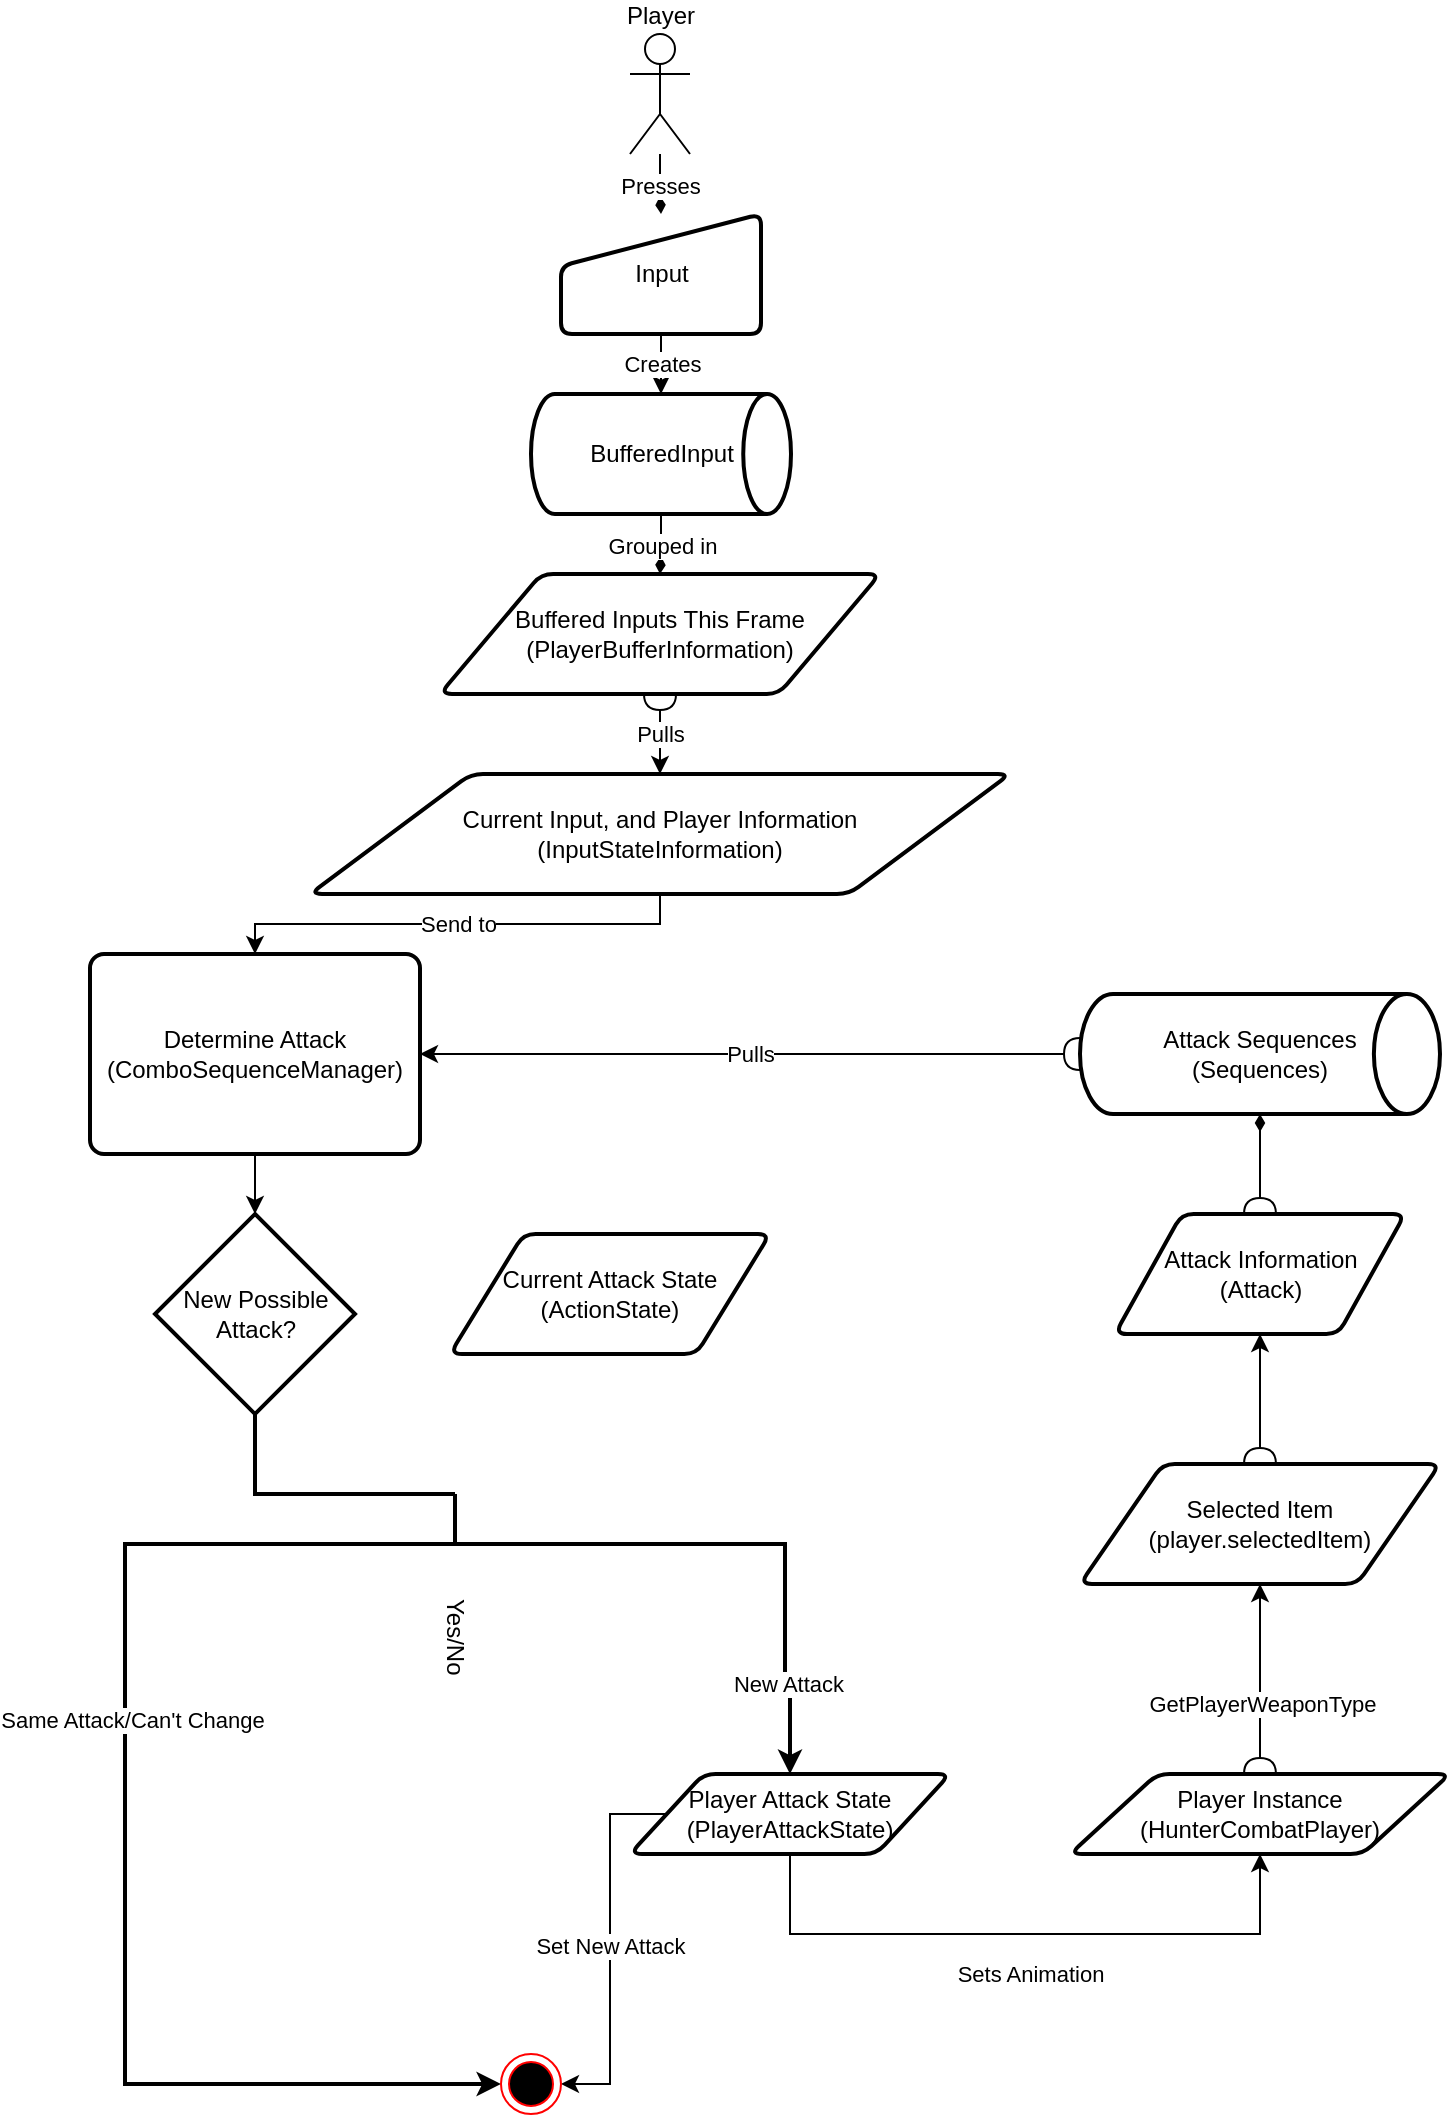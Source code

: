 <mxfile version="14.1.8" type="device"><diagram id="UyXl4t8kCccTHeGMWQIS" name="Page-1"><mxGraphModel dx="1002" dy="743" grid="1" gridSize="10" guides="1" tooltips="1" connect="1" arrows="1" fold="1" page="1" pageScale="1" pageWidth="850" pageHeight="1100" math="0" shadow="0"><root><mxCell id="0"/><mxCell id="1" parent="0"/><mxCell id="UzTUSoBMRouSCwVCAfXn-3" value="Presses" style="edgeStyle=orthogonalEdgeStyle;rounded=0;orthogonalLoop=1;jettySize=auto;html=1;entryX=0.5;entryY=0;entryDx=0;entryDy=0;endArrow=diamondThin;endFill=1;" parent="1" source="UzTUSoBMRouSCwVCAfXn-1" edge="1" target="UzTUSoBMRouSCwVCAfXn-4"><mxGeometry relative="1" as="geometry"><mxPoint x="425" y="170" as="targetPoint"/></mxGeometry></mxCell><mxCell id="UzTUSoBMRouSCwVCAfXn-1" value="Player" style="shape=umlActor;verticalLabelPosition=top;verticalAlign=bottom;html=1;outlineConnect=0;labelPosition=center;align=center;" parent="1" vertex="1"><mxGeometry x="410" y="20" width="30" height="60" as="geometry"/></mxCell><mxCell id="UzTUSoBMRouSCwVCAfXn-12" value="Creates" style="edgeStyle=orthogonalEdgeStyle;rounded=0;orthogonalLoop=1;jettySize=auto;html=1;entryX=0.5;entryY=0;entryDx=0;entryDy=0;" parent="1" source="UzTUSoBMRouSCwVCAfXn-4" target="UzTUSoBMRouSCwVCAfXn-9" edge="1"><mxGeometry relative="1" as="geometry"/></mxCell><mxCell id="UzTUSoBMRouSCwVCAfXn-4" value="Input" style="html=1;strokeWidth=2;shape=manualInput;whiteSpace=wrap;rounded=1;size=26;arcSize=11;" parent="1" vertex="1"><mxGeometry x="375.5" y="110" width="100" height="60" as="geometry"/></mxCell><mxCell id="jiflm_5ppqm-BEZB51xc-7" style="edgeStyle=orthogonalEdgeStyle;rounded=0;orthogonalLoop=1;jettySize=auto;html=1;entryX=0.5;entryY=1;entryDx=0;entryDy=0;startArrow=halfCircle;startFill=0;endArrow=classic;endFill=1;" edge="1" parent="1" source="UzTUSoBMRouSCwVCAfXn-5" target="UzTUSoBMRouSCwVCAfXn-18"><mxGeometry relative="1" as="geometry"/></mxCell><mxCell id="jiflm_5ppqm-BEZB51xc-8" style="edgeStyle=orthogonalEdgeStyle;rounded=0;orthogonalLoop=1;jettySize=auto;html=1;entryX=0.5;entryY=0;entryDx=0;entryDy=0;startArrow=classic;startFill=1;endArrow=halfCircle;endFill=0;" edge="1" parent="1" source="UzTUSoBMRouSCwVCAfXn-5" target="UzTUSoBMRouSCwVCAfXn-20"><mxGeometry relative="1" as="geometry"><Array as="points"><mxPoint x="725" y="820"/><mxPoint x="725" y="820"/></Array></mxGeometry></mxCell><mxCell id="jiflm_5ppqm-BEZB51xc-28" value="GetPlayerWeaponType" style="edgeLabel;html=1;align=center;verticalAlign=middle;resizable=0;points=[];" vertex="1" connectable="0" parent="jiflm_5ppqm-BEZB51xc-8"><mxGeometry x="0.257" y="1" relative="1" as="geometry"><mxPoint as="offset"/></mxGeometry></mxCell><mxCell id="UzTUSoBMRouSCwVCAfXn-5" value="Selected Item&lt;br&gt;(player.selectedItem)" style="shape=parallelogram;html=1;strokeWidth=2;perimeter=parallelogramPerimeter;whiteSpace=wrap;rounded=1;arcSize=12;size=0.23;" parent="1" vertex="1"><mxGeometry x="635" y="735" width="180" height="60" as="geometry"/></mxCell><mxCell id="jiflm_5ppqm-BEZB51xc-10" value="Pulls" style="edgeStyle=orthogonalEdgeStyle;rounded=0;orthogonalLoop=1;jettySize=auto;html=1;entryX=1;entryY=0.5;entryDx=0;entryDy=0;startArrow=halfCircle;startFill=0;endArrow=classic;endFill=1;" edge="1" parent="1" source="UzTUSoBMRouSCwVCAfXn-7" target="UzTUSoBMRouSCwVCAfXn-10"><mxGeometry relative="1" as="geometry"/></mxCell><mxCell id="UzTUSoBMRouSCwVCAfXn-7" value="Attack Sequences&lt;br&gt;(Sequences)" style="strokeWidth=2;html=1;shape=mxgraph.flowchart.direct_data;whiteSpace=wrap;" parent="1" vertex="1"><mxGeometry x="635" y="500" width="180" height="60" as="geometry"/></mxCell><mxCell id="UzTUSoBMRouSCwVCAfXn-16" value="Grouped in" style="edgeStyle=orthogonalEdgeStyle;rounded=0;orthogonalLoop=1;jettySize=auto;html=1;entryX=0.5;entryY=0;entryDx=0;entryDy=0;endArrow=diamondThin;endFill=1;" parent="1" source="UzTUSoBMRouSCwVCAfXn-9" target="UzTUSoBMRouSCwVCAfXn-15" edge="1"><mxGeometry relative="1" as="geometry"/></mxCell><mxCell id="UzTUSoBMRouSCwVCAfXn-9" value="BufferedInput" style="strokeWidth=2;html=1;shape=mxgraph.flowchart.direct_data;whiteSpace=wrap;fontFamily=Helvetica;fontSize=12;fontColor=#000000;align=center;strokeColor=#000000;fillColor=#ffffff;" parent="1" vertex="1"><mxGeometry x="360.5" y="200" width="130" height="60" as="geometry"/></mxCell><mxCell id="jiflm_5ppqm-BEZB51xc-11" style="edgeStyle=orthogonalEdgeStyle;rounded=0;orthogonalLoop=1;jettySize=auto;html=1;exitX=0.5;exitY=1;exitDx=0;exitDy=0;entryX=0.5;entryY=0;entryDx=0;entryDy=0;entryPerimeter=0;startArrow=none;startFill=0;endArrow=classic;endFill=1;" edge="1" parent="1" source="UzTUSoBMRouSCwVCAfXn-10" target="N3lS1sZ4nOtNhwNfVB4f-3"><mxGeometry relative="1" as="geometry"><mxPoint x="425" y="610" as="targetPoint"/></mxGeometry></mxCell><mxCell id="UzTUSoBMRouSCwVCAfXn-10" value="Determine Attack&lt;br&gt;(ComboSequenceManager)" style="rounded=1;whiteSpace=wrap;html=1;absoluteArcSize=1;arcSize=14;strokeWidth=2;" parent="1" vertex="1"><mxGeometry x="140" y="480" width="165" height="100" as="geometry"/></mxCell><mxCell id="UzTUSoBMRouSCwVCAfXn-21" value="Sets Animation" style="edgeStyle=orthogonalEdgeStyle;rounded=0;orthogonalLoop=1;jettySize=auto;html=1;entryX=0.5;entryY=1;entryDx=0;entryDy=0;exitX=0.5;exitY=1;exitDx=0;exitDy=0;" parent="1" source="UzTUSoBMRouSCwVCAfXn-14" target="UzTUSoBMRouSCwVCAfXn-20" edge="1"><mxGeometry x="0.016" y="-20" relative="1" as="geometry"><Array as="points"><mxPoint x="490" y="970"/><mxPoint x="725" y="970"/></Array><mxPoint as="offset"/></mxGeometry></mxCell><mxCell id="jiflm_5ppqm-BEZB51xc-19" value="Set New Attack" style="edgeStyle=orthogonalEdgeStyle;rounded=0;orthogonalLoop=1;jettySize=auto;html=1;startArrow=none;startFill=0;endArrow=classic;endFill=1;entryX=1;entryY=0.5;entryDx=0;entryDy=0;exitX=0;exitY=0.5;exitDx=0;exitDy=0;" edge="1" parent="1" source="UzTUSoBMRouSCwVCAfXn-14" target="jiflm_5ppqm-BEZB51xc-20"><mxGeometry relative="1" as="geometry"><mxPoint x="425" y="1010" as="targetPoint"/><Array as="points"><mxPoint x="400" y="910"/><mxPoint x="400" y="1045"/></Array></mxGeometry></mxCell><mxCell id="UzTUSoBMRouSCwVCAfXn-14" value="Player Attack State&lt;br&gt;(PlayerAttackState)" style="shape=parallelogram;html=1;strokeWidth=2;perimeter=parallelogramPerimeter;whiteSpace=wrap;rounded=1;arcSize=12;size=0.23;" parent="1" vertex="1"><mxGeometry x="410" y="890" width="160" height="40" as="geometry"/></mxCell><mxCell id="jiflm_5ppqm-BEZB51xc-3" value="Pulls" style="edgeStyle=orthogonalEdgeStyle;rounded=0;orthogonalLoop=1;jettySize=auto;html=1;endArrow=classic;endFill=1;startArrow=halfCircle;startFill=0;" edge="1" parent="1" source="UzTUSoBMRouSCwVCAfXn-15" target="jiflm_5ppqm-BEZB51xc-1"><mxGeometry relative="1" as="geometry"/></mxCell><mxCell id="UzTUSoBMRouSCwVCAfXn-15" value="Buffered Inputs This Frame&lt;br&gt;(PlayerBufferInformation)" style="shape=parallelogram;html=1;strokeWidth=2;perimeter=parallelogramPerimeter;whiteSpace=wrap;rounded=1;arcSize=12;size=0.23;" parent="1" vertex="1"><mxGeometry x="315" y="290" width="220" height="60" as="geometry"/></mxCell><mxCell id="jiflm_5ppqm-BEZB51xc-6" style="edgeStyle=orthogonalEdgeStyle;rounded=0;orthogonalLoop=1;jettySize=auto;html=1;entryX=0.5;entryY=1;entryDx=0;entryDy=0;entryPerimeter=0;startArrow=halfCircle;startFill=0;endArrow=diamondThin;endFill=1;" edge="1" parent="1" source="UzTUSoBMRouSCwVCAfXn-18" target="UzTUSoBMRouSCwVCAfXn-7"><mxGeometry relative="1" as="geometry"/></mxCell><mxCell id="UzTUSoBMRouSCwVCAfXn-18" value="Attack Information&lt;br&gt;(Attack)" style="shape=parallelogram;html=1;strokeWidth=2;perimeter=parallelogramPerimeter;whiteSpace=wrap;rounded=1;arcSize=12;size=0.23;" parent="1" vertex="1"><mxGeometry x="652.5" y="610" width="145" height="60" as="geometry"/></mxCell><mxCell id="UzTUSoBMRouSCwVCAfXn-20" value="Player Instance&lt;br&gt;(HunterCombatPlayer)" style="shape=parallelogram;html=1;strokeWidth=2;perimeter=parallelogramPerimeter;whiteSpace=wrap;rounded=1;arcSize=12;size=0.23;" parent="1" vertex="1"><mxGeometry x="630" y="890" width="190" height="40" as="geometry"/></mxCell><mxCell id="jiflm_5ppqm-BEZB51xc-22" style="edgeStyle=orthogonalEdgeStyle;rounded=0;orthogonalLoop=1;jettySize=auto;html=1;exitX=0.5;exitY=1;exitDx=0;exitDy=0;exitPerimeter=0;entryX=0;entryY=0.5;entryDx=0;entryDy=0;entryPerimeter=0;startArrow=none;startFill=0;endArrow=none;endFill=0;strokeWidth=2;" edge="1" parent="1" source="N3lS1sZ4nOtNhwNfVB4f-3" target="N3lS1sZ4nOtNhwNfVB4f-4"><mxGeometry relative="1" as="geometry"><Array as="points"><mxPoint x="223" y="750"/><mxPoint x="223" y="750"/></Array></mxGeometry></mxCell><mxCell id="N3lS1sZ4nOtNhwNfVB4f-3" value="New Possible Attack?" style="strokeWidth=2;html=1;shape=mxgraph.flowchart.decision;whiteSpace=wrap;" parent="1" vertex="1"><mxGeometry x="172.5" y="610" width="100" height="100" as="geometry"/></mxCell><mxCell id="N3lS1sZ4nOtNhwNfVB4f-7" style="edgeStyle=orthogonalEdgeStyle;rounded=0;orthogonalLoop=1;jettySize=auto;html=1;endArrow=classic;endFill=1;strokeWidth=2;exitX=1;exitY=1;exitDx=0;exitDy=0;exitPerimeter=0;entryX=0;entryY=0.5;entryDx=0;entryDy=0;" parent="1" source="N3lS1sZ4nOtNhwNfVB4f-4" target="jiflm_5ppqm-BEZB51xc-20" edge="1"><mxGeometry relative="1" as="geometry"><mxPoint x="210" y="800" as="targetPoint"/><Array as="points"><mxPoint x="158" y="1045"/></Array><mxPoint x="270" y="700" as="sourcePoint"/></mxGeometry></mxCell><mxCell id="EFBXGxDNkhkpZVRvokWI-5" value="Same Attack/Can't Change" style="edgeLabel;html=1;align=center;verticalAlign=middle;resizable=0;points=[];" parent="N3lS1sZ4nOtNhwNfVB4f-7" vertex="1" connectable="0"><mxGeometry x="-0.835" y="3" relative="1" as="geometry"><mxPoint y="27" as="offset"/></mxGeometry></mxCell><mxCell id="jiflm_5ppqm-BEZB51xc-24" value="New Attack" style="edgeStyle=orthogonalEdgeStyle;rounded=0;orthogonalLoop=1;jettySize=auto;html=1;exitX=1;exitY=0;exitDx=0;exitDy=0;exitPerimeter=0;entryX=0.5;entryY=0;entryDx=0;entryDy=0;startArrow=none;startFill=0;endArrow=classic;endFill=1;strokeWidth=2;" edge="1" parent="1" source="N3lS1sZ4nOtNhwNfVB4f-4" target="UzTUSoBMRouSCwVCAfXn-14"><mxGeometry relative="1" as="geometry"/></mxCell><mxCell id="N3lS1sZ4nOtNhwNfVB4f-4" value="Yes/No" style="strokeWidth=2;html=1;shape=mxgraph.flowchart.annotation_2;align=left;labelPosition=right;pointerEvents=1;rotation=90;" parent="1" vertex="1"><mxGeometry x="297.5" y="610" width="50" height="330" as="geometry"/></mxCell><mxCell id="jiflm_5ppqm-BEZB51xc-4" value="Send to" style="edgeStyle=orthogonalEdgeStyle;rounded=0;orthogonalLoop=1;jettySize=auto;html=1;entryX=0.5;entryY=0;entryDx=0;entryDy=0;" edge="1" parent="1" source="jiflm_5ppqm-BEZB51xc-1" target="UzTUSoBMRouSCwVCAfXn-10"><mxGeometry relative="1" as="geometry"><Array as="points"><mxPoint x="425" y="465"/><mxPoint x="223" y="465"/></Array></mxGeometry></mxCell><mxCell id="jiflm_5ppqm-BEZB51xc-1" value="Current Input, and Player Information&lt;br&gt;(InputStateInformation)" style="shape=parallelogram;html=1;strokeWidth=2;perimeter=parallelogramPerimeter;whiteSpace=wrap;rounded=1;arcSize=12;size=0.23;" vertex="1" parent="1"><mxGeometry x="250" y="390" width="350" height="60" as="geometry"/></mxCell><mxCell id="jiflm_5ppqm-BEZB51xc-20" value="" style="ellipse;html=1;shape=endState;fillColor=#000000;strokeColor=#ff0000;" vertex="1" parent="1"><mxGeometry x="345.5" y="1030" width="30" height="30" as="geometry"/></mxCell><mxCell id="jiflm_5ppqm-BEZB51xc-26" value="Current Attack State&lt;br&gt;(ActionState)" style="shape=parallelogram;html=1;strokeWidth=2;perimeter=parallelogramPerimeter;whiteSpace=wrap;rounded=1;arcSize=12;size=0.23;" vertex="1" parent="1"><mxGeometry x="320" y="620" width="160" height="60" as="geometry"/></mxCell></root></mxGraphModel></diagram></mxfile>
